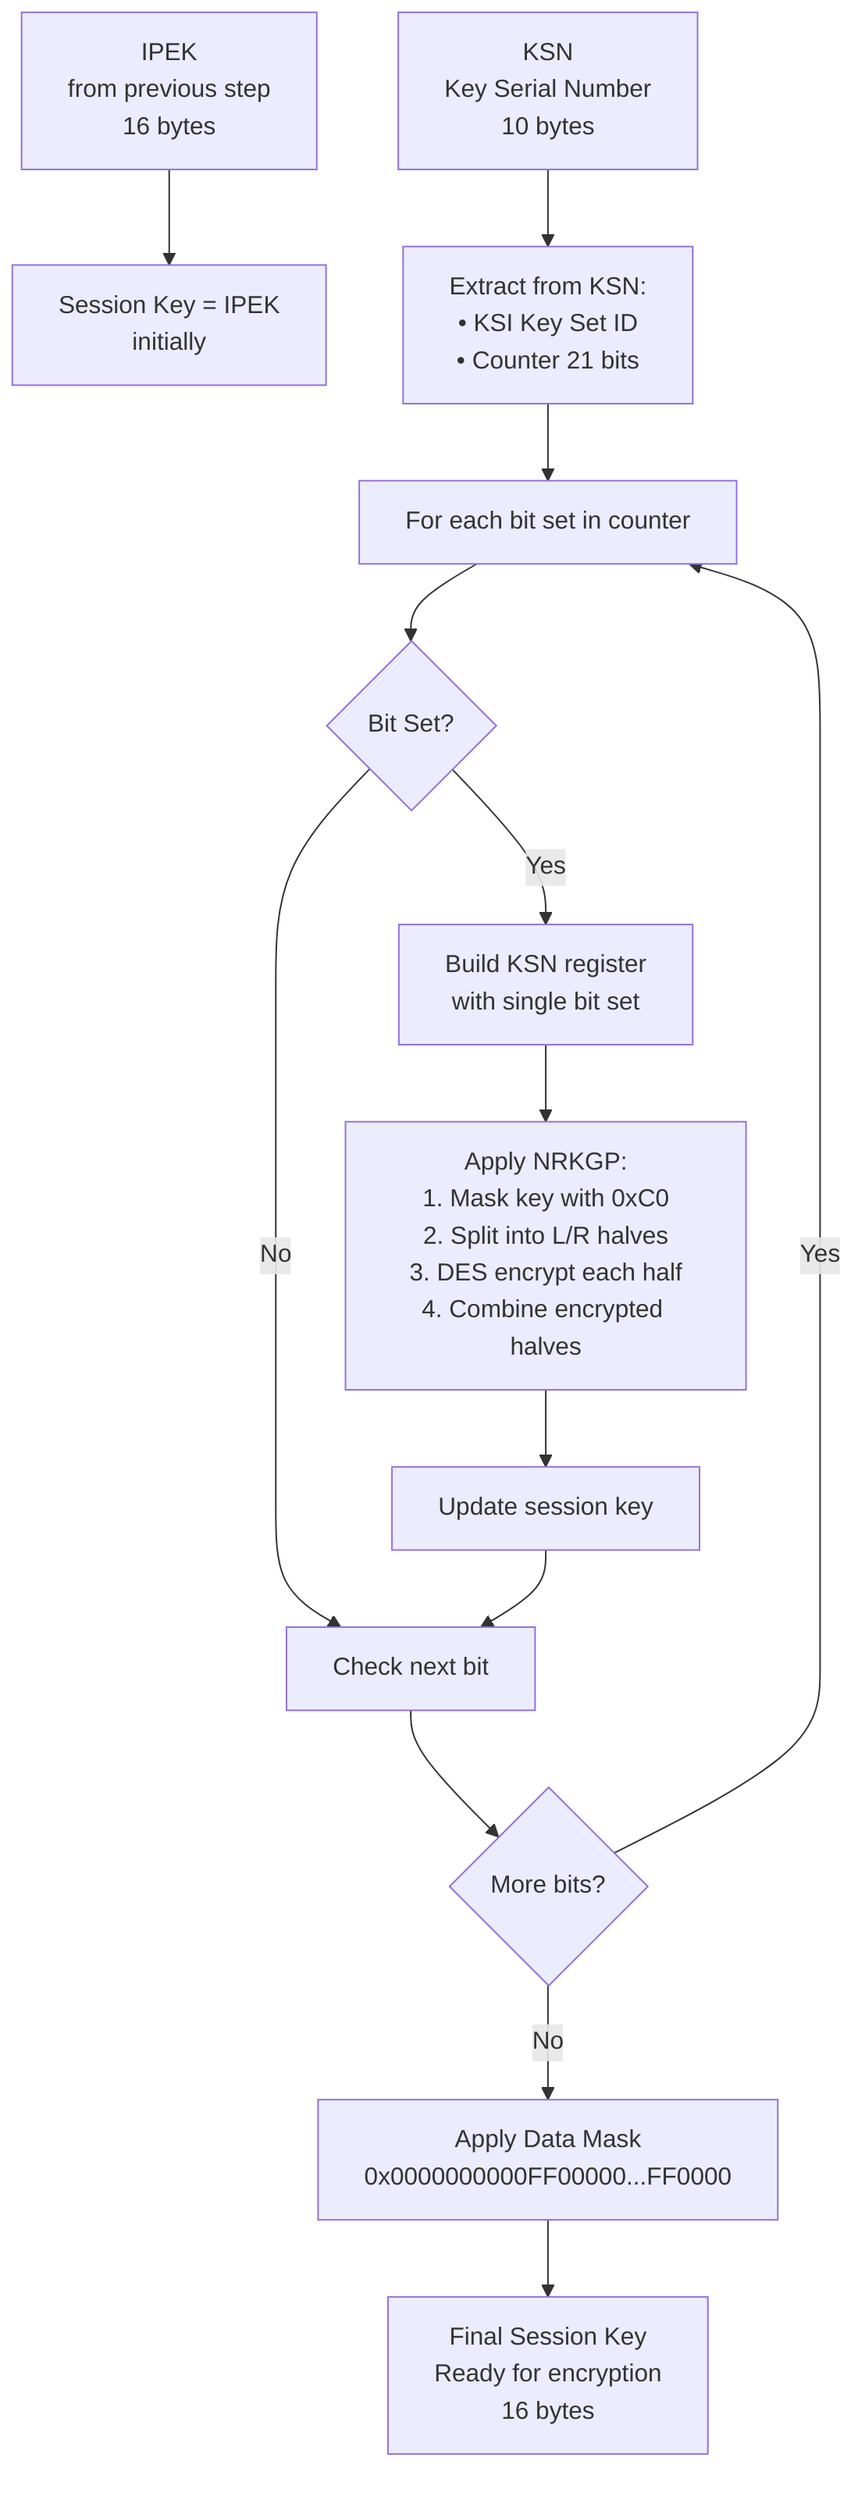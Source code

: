 %% Session Key Derivation using NRKGP
%% Shows how unique session keys are derived for each transaction
flowchart TD
    IPEK[IPEK<br/>from previous step<br/>16 bytes]
    KSN[KSN<br/>Key Serial Number<br/>10 bytes]
    
    IPEK --> StartKey[Session Key = IPEK<br/>initially]
    KSN --> ExtractKSN[Extract from KSN:<br/>• KSI Key Set ID<br/>• Counter 21 bits]
    
    ExtractKSN --> CheckBits[For each bit set in counter]
    
    CheckBits --> BitSet{Bit Set?}
    BitSet -->|Yes| BuildKSN[Build KSN register<br/>with single bit set]
    BitSet -->|No| NextBit[Check next bit]
    
    BuildKSN --> NRKGP[Apply NRKGP:<br/>1. Mask key with 0xC0<br/>2. Split into L/R halves<br/>3. DES encrypt each half<br/>4. Combine encrypted halves]
    
    NRKGP --> UpdateKey[Update session key]
    UpdateKey --> NextBit
    
    NextBit --> MoreBits{More bits?}
    MoreBits -->|Yes| CheckBits
    MoreBits -->|No| ApplyMask[Apply Data Mask<br/>0x0000000000FF00000...FF0000]
    
    ApplyMask --> FinalKey[Final Session Key<br/>Ready for encryption<br/>16 bytes]